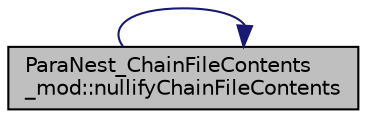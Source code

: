 digraph "ParaNest_ChainFileContents_mod::nullifyChainFileContents"
{
 // LATEX_PDF_SIZE
  edge [fontname="Helvetica",fontsize="10",labelfontname="Helvetica",labelfontsize="10"];
  node [fontname="Helvetica",fontsize="10",shape=record];
  rankdir="LR";
  Node1 [label="ParaNest_ChainFileContents\l_mod::nullifyChainFileContents",height=0.2,width=0.4,color="black", fillcolor="grey75", style="filled", fontcolor="black",tooltip="This is a method of the class ChainFileContents_type.  Reset the components of the chain object to an..."];
  Node1 -> Node1 [color="midnightblue",fontsize="10",style="solid",fontname="Helvetica"];
}
